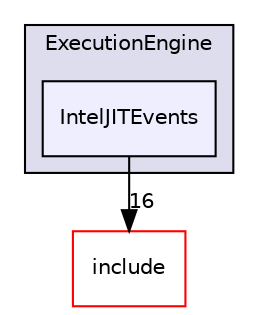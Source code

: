 digraph "lib/ExecutionEngine/IntelJITEvents" {
  bgcolor=transparent;
  compound=true
  node [ fontsize="10", fontname="Helvetica"];
  edge [ labelfontsize="10", labelfontname="Helvetica"];
  subgraph clusterdir_9ff4c6dc1720636682ab045c894e9bc5 {
    graph [ bgcolor="#ddddee", pencolor="black", label="ExecutionEngine" fontname="Helvetica", fontsize="10", URL="dir_9ff4c6dc1720636682ab045c894e9bc5.html"]
  dir_c18cbdaf4e06e8755d3483d62aecc1ae [shape=box, label="IntelJITEvents", style="filled", fillcolor="#eeeeff", pencolor="black", URL="dir_c18cbdaf4e06e8755d3483d62aecc1ae.html"];
  }
  dir_d44c64559bbebec7f509842c48db8b23 [shape=box label="include" color="red" URL="dir_d44c64559bbebec7f509842c48db8b23.html"];
  dir_c18cbdaf4e06e8755d3483d62aecc1ae->dir_d44c64559bbebec7f509842c48db8b23 [headlabel="16", labeldistance=1.5 headhref="dir_000057_000001.html"];
}
